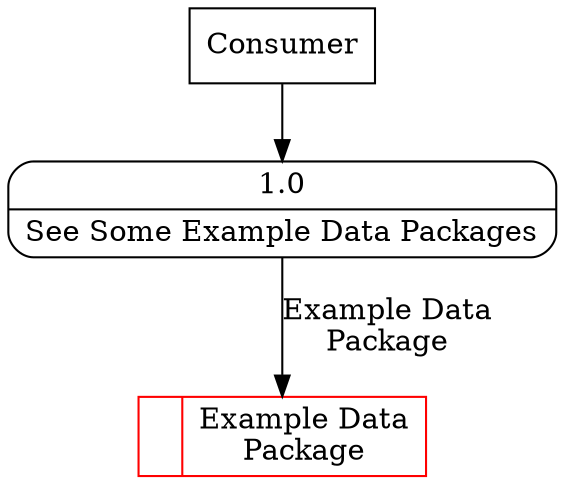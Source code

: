 digraph dfd2{ 
node[shape=record]
200 [label="<f0>  |<f1> Example Data\nPackage " color=red];
201 [label="Consumer" shape=box];
202 [label="{<f0> 1.0|<f1> See Some Example Data Packages }" shape=Mrecord];
201 -> 202
202 -> 200 [label="Example Data\nPackage"]
}